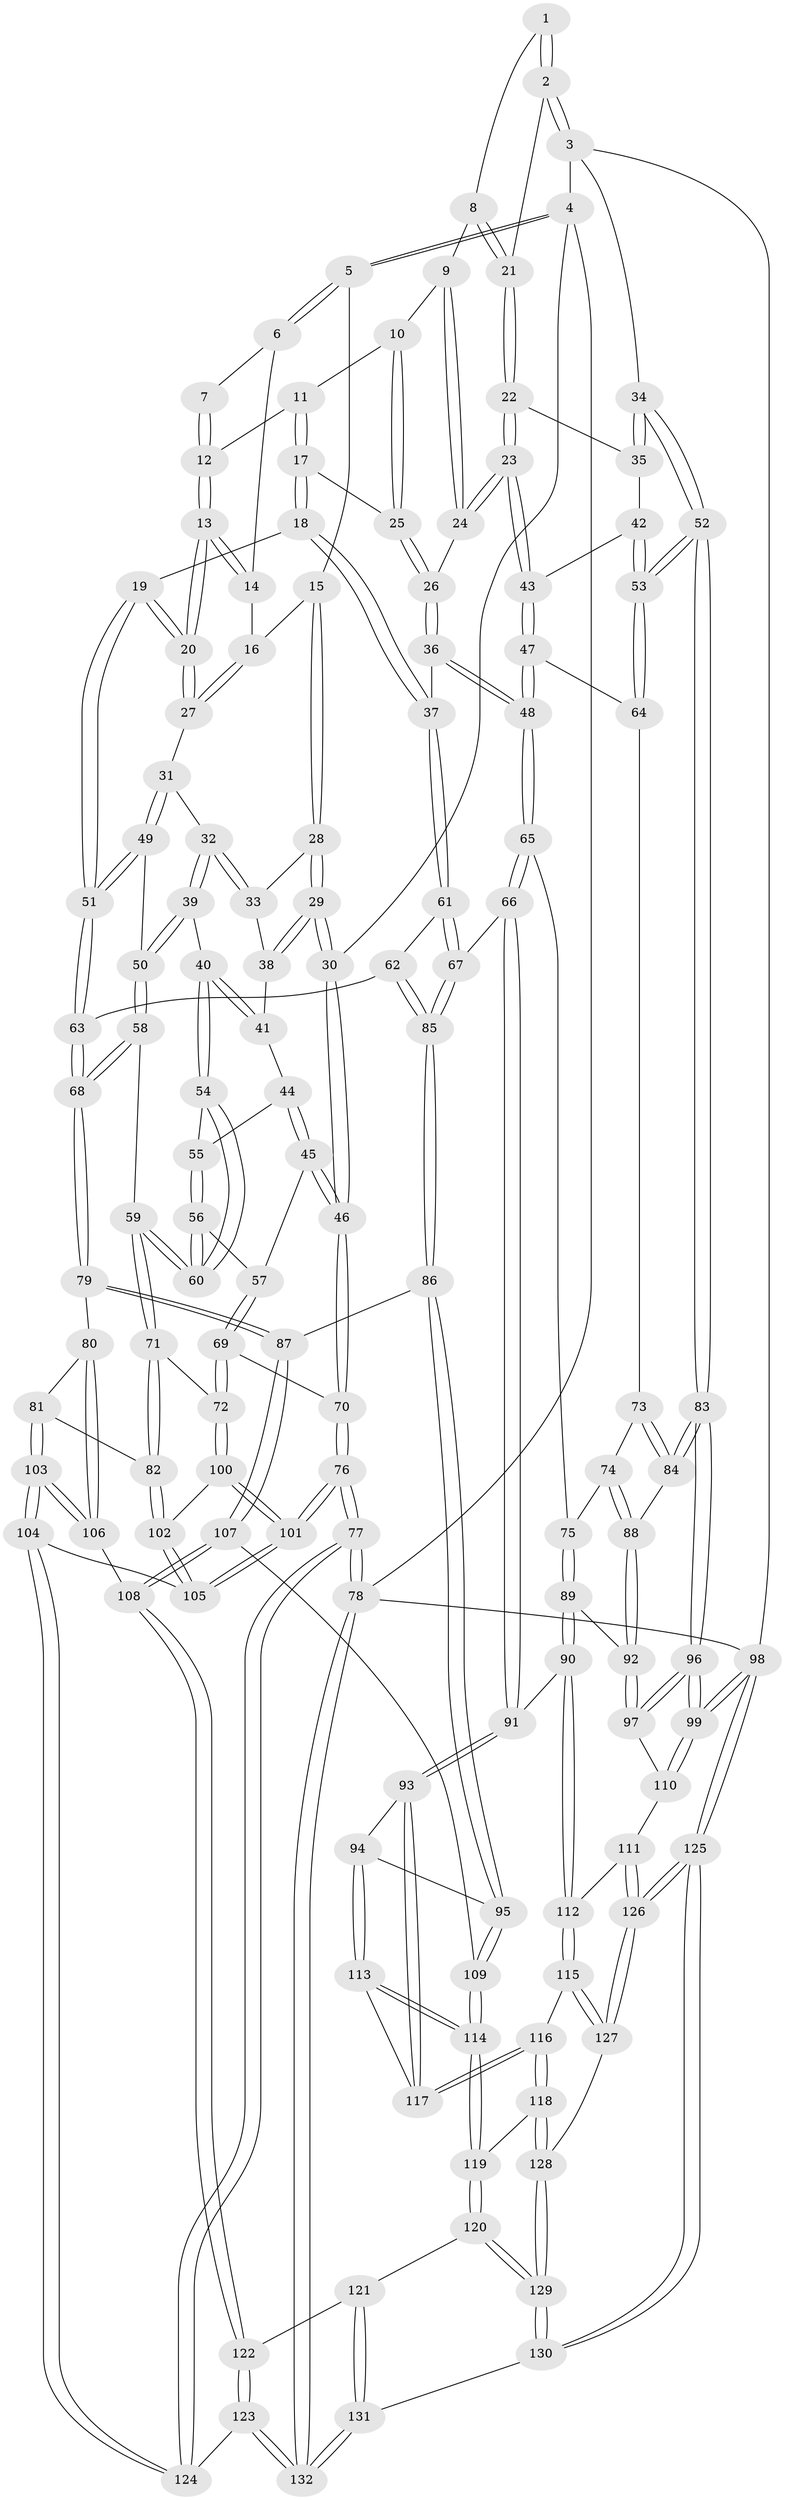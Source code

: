 // coarse degree distribution, {4: 0.325, 6: 0.1, 5: 0.425, 3: 0.15}
// Generated by graph-tools (version 1.1) at 2025/42/03/06/25 10:42:32]
// undirected, 132 vertices, 327 edges
graph export_dot {
graph [start="1"]
  node [color=gray90,style=filled];
  1 [pos="+0.7643605508744352+0"];
  2 [pos="+1+0"];
  3 [pos="+1+0"];
  4 [pos="+0+0"];
  5 [pos="+0+0"];
  6 [pos="+0.5880566905785328+0"];
  7 [pos="+0.5933105583751735+0"];
  8 [pos="+0.8191837513140567+0.07501745609079738"];
  9 [pos="+0.8008498343821371+0.08815693774095704"];
  10 [pos="+0.7452365850158599+0.11051046614368881"];
  11 [pos="+0.6870167024484513+0.08072359096811584"];
  12 [pos="+0.6732372920339846+0.06544062692775013"];
  13 [pos="+0.5768680469508729+0.18661626563105768"];
  14 [pos="+0.5244524000689681+0"];
  15 [pos="+0.4103279162524476+0.09287201206928924"];
  16 [pos="+0.4181554951337639+0.0905674380767084"];
  17 [pos="+0.6750963003130189+0.17485914128281085"];
  18 [pos="+0.6252113899926768+0.23597620049810658"];
  19 [pos="+0.5911989556396785+0.23192708032458922"];
  20 [pos="+0.5746644643413822+0.20501712453661572"];
  21 [pos="+0.9015716788975652+0.12430520563191552"];
  22 [pos="+0.9111847544967695+0.15380814203750734"];
  23 [pos="+0.8750097723731829+0.21057022812448625"];
  24 [pos="+0.7959145233242355+0.20288685925103128"];
  25 [pos="+0.7421381280769033+0.15328752755408845"];
  26 [pos="+0.7712086830197555+0.2072738344858589"];
  27 [pos="+0.4896841351416238+0.1825739485197601"];
  28 [pos="+0.37353050360525264+0.11508744063109143"];
  29 [pos="+0.013387286603754699+0"];
  30 [pos="+0+0"];
  31 [pos="+0.423861235825009+0.24098300963898664"];
  32 [pos="+0.3567808116251284+0.20493767455507272"];
  33 [pos="+0.361173588838123+0.147933518482629"];
  34 [pos="+1+0.19495533183556019"];
  35 [pos="+1+0.17400765785982247"];
  36 [pos="+0.7206437192585794+0.26753713314908156"];
  37 [pos="+0.6921820005195544+0.2719240605809262"];
  38 [pos="+0.2070548237938344+0.1678974426330062"];
  39 [pos="+0.29543506046688395+0.2615033947287792"];
  40 [pos="+0.2861649214554241+0.26123912082042106"];
  41 [pos="+0.21059175528365434+0.17442317650940672"];
  42 [pos="+0.9559158615688752+0.2681034609118652"];
  43 [pos="+0.8826264854710207+0.27911007043369135"];
  44 [pos="+0.17431330802392545+0.2834833742796067"];
  45 [pos="+0.10158489743781585+0.28381275612197665"];
  46 [pos="+0+0.03383870664700379"];
  47 [pos="+0.8676698700306704+0.3463989763404039"];
  48 [pos="+0.8506357925402149+0.357442518264131"];
  49 [pos="+0.4370748410275738+0.298536594395808"];
  50 [pos="+0.31950722342958443+0.2904440795270001"];
  51 [pos="+0.4995179049438278+0.387645531231459"];
  52 [pos="+1+0.3358948759550151"];
  53 [pos="+1+0.3431755013116405"];
  54 [pos="+0.2583345406880738+0.28852794185628156"];
  55 [pos="+0.18796405326587093+0.2906793503876435"];
  56 [pos="+0.18269982050397948+0.3859297121199327"];
  57 [pos="+0.14870723535642216+0.38784707153663595"];
  58 [pos="+0.3337242655955692+0.33685669239566873"];
  59 [pos="+0.23476287450378974+0.40124415232815336"];
  60 [pos="+0.2303894129591353+0.39658884171769243"];
  61 [pos="+0.6821891881522294+0.4046589635959587"];
  62 [pos="+0.5180602596619217+0.40887240237346145"];
  63 [pos="+0.4981501673160955+0.40451758050802966"];
  64 [pos="+0.9804522607549038+0.37858399102520784"];
  65 [pos="+0.7959290175662567+0.46262483960458345"];
  66 [pos="+0.7633786574297318+0.4708088945109501"];
  67 [pos="+0.7605552794239455+0.47037378379830874"];
  68 [pos="+0.44063529078155167+0.46675608801682783"];
  69 [pos="+0.07156316824376577+0.462245418184836"];
  70 [pos="+0+0.3569102243384288"];
  71 [pos="+0.28624267640489565+0.4895533912195934"];
  72 [pos="+0.11282337733261541+0.5373495880772189"];
  73 [pos="+0.9601584816856802+0.4451785368277525"];
  74 [pos="+0.8605274909491779+0.4953327846255942"];
  75 [pos="+0.8353952244220468+0.4945831871158924"];
  76 [pos="+0+0.8653874959212389"];
  77 [pos="+0+1"];
  78 [pos="+0+1"];
  79 [pos="+0.42314570752221303+0.5011403285118413"];
  80 [pos="+0.349689582652923+0.5139445773579436"];
  81 [pos="+0.3433062941464757+0.5138952661625884"];
  82 [pos="+0.3360862965846745+0.5132680764476413"];
  83 [pos="+1+0.5854785271276742"];
  84 [pos="+0.9825328517777433+0.5296324291352512"];
  85 [pos="+0.6578246618526916+0.5347951166457185"];
  86 [pos="+0.6197666091318961+0.6035287754030907"];
  87 [pos="+0.42345801139049677+0.5016686950667683"];
  88 [pos="+0.9805689032880902+0.5301187150516309"];
  89 [pos="+0.8728452012125334+0.6108799078974042"];
  90 [pos="+0.7740825598175518+0.6625115993600721"];
  91 [pos="+0.746620018713204+0.660190557758516"];
  92 [pos="+0.9000809768417618+0.6255005168598755"];
  93 [pos="+0.7410619999949807+0.6631772538195756"];
  94 [pos="+0.6538933560401798+0.6477209601788547"];
  95 [pos="+0.6248648971645083+0.6211791548710529"];
  96 [pos="+1+0.6225608446888584"];
  97 [pos="+0.9252476971546649+0.6604764301318605"];
  98 [pos="+1+1"];
  99 [pos="+1+0.8380579865223339"];
  100 [pos="+0.11097606264863011+0.5482622491139308"];
  101 [pos="+0+0.7963604069225121"];
  102 [pos="+0.20840325702271142+0.6553844818434517"];
  103 [pos="+0.25214279149654356+0.7684208370291276"];
  104 [pos="+0.2300353529889536+0.7822346895024954"];
  105 [pos="+0.2125120324728923+0.7733073921659729"];
  106 [pos="+0.3216703409554584+0.7331502622157078"];
  107 [pos="+0.4571222747849983+0.708153742593108"];
  108 [pos="+0.4502316560626207+0.7142787496293183"];
  109 [pos="+0.4979826173061684+0.7175849101051492"];
  110 [pos="+0.8996594303415011+0.7597362895186283"];
  111 [pos="+0.8897146116609607+0.7674536960641112"];
  112 [pos="+0.8767621910733007+0.7702175239841873"];
  113 [pos="+0.6272977152932439+0.7469459041146901"];
  114 [pos="+0.589971012122761+0.8009738041017912"];
  115 [pos="+0.8444758891985553+0.7959569968772929"];
  116 [pos="+0.746460201090451+0.8028214341968688"];
  117 [pos="+0.7327870726857444+0.7448799925054477"];
  118 [pos="+0.7055011711229866+0.8532014660202418"];
  119 [pos="+0.5947649365907999+0.8193397538821837"];
  120 [pos="+0.5555540874151281+0.874736043939923"];
  121 [pos="+0.5270064367975437+0.9068832855789023"];
  122 [pos="+0.4241649588333668+0.8722593047829803"];
  123 [pos="+0.3037884558847934+0.9200140405499007"];
  124 [pos="+0.2898961766033462+0.9018807647221705"];
  125 [pos="+1+1"];
  126 [pos="+1+1"];
  127 [pos="+0.8413132727184204+0.925998955743923"];
  128 [pos="+0.7245417027143276+0.9132493138620371"];
  129 [pos="+0.701063742278875+0.9648937893577405"];
  130 [pos="+0.6292362496347456+1"];
  131 [pos="+0.5774362533547742+1"];
  132 [pos="+0.2992310174870876+1"];
  1 -- 2;
  1 -- 2;
  1 -- 8;
  2 -- 3;
  2 -- 3;
  2 -- 21;
  3 -- 4;
  3 -- 34;
  3 -- 98;
  4 -- 5;
  4 -- 5;
  4 -- 30;
  4 -- 78;
  5 -- 6;
  5 -- 6;
  5 -- 15;
  6 -- 7;
  6 -- 14;
  7 -- 12;
  7 -- 12;
  8 -- 9;
  8 -- 21;
  8 -- 21;
  9 -- 10;
  9 -- 24;
  9 -- 24;
  10 -- 11;
  10 -- 25;
  10 -- 25;
  11 -- 12;
  11 -- 17;
  11 -- 17;
  12 -- 13;
  12 -- 13;
  13 -- 14;
  13 -- 14;
  13 -- 20;
  13 -- 20;
  14 -- 16;
  15 -- 16;
  15 -- 28;
  15 -- 28;
  16 -- 27;
  16 -- 27;
  17 -- 18;
  17 -- 18;
  17 -- 25;
  18 -- 19;
  18 -- 37;
  18 -- 37;
  19 -- 20;
  19 -- 20;
  19 -- 51;
  19 -- 51;
  20 -- 27;
  20 -- 27;
  21 -- 22;
  21 -- 22;
  22 -- 23;
  22 -- 23;
  22 -- 35;
  23 -- 24;
  23 -- 24;
  23 -- 43;
  23 -- 43;
  24 -- 26;
  25 -- 26;
  25 -- 26;
  26 -- 36;
  26 -- 36;
  27 -- 31;
  28 -- 29;
  28 -- 29;
  28 -- 33;
  29 -- 30;
  29 -- 30;
  29 -- 38;
  29 -- 38;
  30 -- 46;
  30 -- 46;
  31 -- 32;
  31 -- 49;
  31 -- 49;
  32 -- 33;
  32 -- 33;
  32 -- 39;
  32 -- 39;
  33 -- 38;
  34 -- 35;
  34 -- 35;
  34 -- 52;
  34 -- 52;
  35 -- 42;
  36 -- 37;
  36 -- 48;
  36 -- 48;
  37 -- 61;
  37 -- 61;
  38 -- 41;
  39 -- 40;
  39 -- 50;
  39 -- 50;
  40 -- 41;
  40 -- 41;
  40 -- 54;
  40 -- 54;
  41 -- 44;
  42 -- 43;
  42 -- 53;
  42 -- 53;
  43 -- 47;
  43 -- 47;
  44 -- 45;
  44 -- 45;
  44 -- 55;
  45 -- 46;
  45 -- 46;
  45 -- 57;
  46 -- 70;
  46 -- 70;
  47 -- 48;
  47 -- 48;
  47 -- 64;
  48 -- 65;
  48 -- 65;
  49 -- 50;
  49 -- 51;
  49 -- 51;
  50 -- 58;
  50 -- 58;
  51 -- 63;
  51 -- 63;
  52 -- 53;
  52 -- 53;
  52 -- 83;
  52 -- 83;
  53 -- 64;
  53 -- 64;
  54 -- 55;
  54 -- 60;
  54 -- 60;
  55 -- 56;
  55 -- 56;
  56 -- 57;
  56 -- 60;
  56 -- 60;
  57 -- 69;
  57 -- 69;
  58 -- 59;
  58 -- 68;
  58 -- 68;
  59 -- 60;
  59 -- 60;
  59 -- 71;
  59 -- 71;
  61 -- 62;
  61 -- 67;
  61 -- 67;
  62 -- 63;
  62 -- 85;
  62 -- 85;
  63 -- 68;
  63 -- 68;
  64 -- 73;
  65 -- 66;
  65 -- 66;
  65 -- 75;
  66 -- 67;
  66 -- 91;
  66 -- 91;
  67 -- 85;
  67 -- 85;
  68 -- 79;
  68 -- 79;
  69 -- 70;
  69 -- 72;
  69 -- 72;
  70 -- 76;
  70 -- 76;
  71 -- 72;
  71 -- 82;
  71 -- 82;
  72 -- 100;
  72 -- 100;
  73 -- 74;
  73 -- 84;
  73 -- 84;
  74 -- 75;
  74 -- 88;
  74 -- 88;
  75 -- 89;
  75 -- 89;
  76 -- 77;
  76 -- 77;
  76 -- 101;
  76 -- 101;
  77 -- 78;
  77 -- 78;
  77 -- 124;
  77 -- 124;
  78 -- 132;
  78 -- 132;
  78 -- 98;
  79 -- 80;
  79 -- 87;
  79 -- 87;
  80 -- 81;
  80 -- 106;
  80 -- 106;
  81 -- 82;
  81 -- 103;
  81 -- 103;
  82 -- 102;
  82 -- 102;
  83 -- 84;
  83 -- 84;
  83 -- 96;
  83 -- 96;
  84 -- 88;
  85 -- 86;
  85 -- 86;
  86 -- 87;
  86 -- 95;
  86 -- 95;
  87 -- 107;
  87 -- 107;
  88 -- 92;
  88 -- 92;
  89 -- 90;
  89 -- 90;
  89 -- 92;
  90 -- 91;
  90 -- 112;
  90 -- 112;
  91 -- 93;
  91 -- 93;
  92 -- 97;
  92 -- 97;
  93 -- 94;
  93 -- 117;
  93 -- 117;
  94 -- 95;
  94 -- 113;
  94 -- 113;
  95 -- 109;
  95 -- 109;
  96 -- 97;
  96 -- 97;
  96 -- 99;
  96 -- 99;
  97 -- 110;
  98 -- 99;
  98 -- 99;
  98 -- 125;
  98 -- 125;
  99 -- 110;
  99 -- 110;
  100 -- 101;
  100 -- 101;
  100 -- 102;
  101 -- 105;
  101 -- 105;
  102 -- 105;
  102 -- 105;
  103 -- 104;
  103 -- 104;
  103 -- 106;
  103 -- 106;
  104 -- 105;
  104 -- 124;
  104 -- 124;
  106 -- 108;
  107 -- 108;
  107 -- 108;
  107 -- 109;
  108 -- 122;
  108 -- 122;
  109 -- 114;
  109 -- 114;
  110 -- 111;
  111 -- 112;
  111 -- 126;
  111 -- 126;
  112 -- 115;
  112 -- 115;
  113 -- 114;
  113 -- 114;
  113 -- 117;
  114 -- 119;
  114 -- 119;
  115 -- 116;
  115 -- 127;
  115 -- 127;
  116 -- 117;
  116 -- 117;
  116 -- 118;
  116 -- 118;
  118 -- 119;
  118 -- 128;
  118 -- 128;
  119 -- 120;
  119 -- 120;
  120 -- 121;
  120 -- 129;
  120 -- 129;
  121 -- 122;
  121 -- 131;
  121 -- 131;
  122 -- 123;
  122 -- 123;
  123 -- 124;
  123 -- 132;
  123 -- 132;
  125 -- 126;
  125 -- 126;
  125 -- 130;
  125 -- 130;
  126 -- 127;
  126 -- 127;
  127 -- 128;
  128 -- 129;
  128 -- 129;
  129 -- 130;
  129 -- 130;
  130 -- 131;
  131 -- 132;
  131 -- 132;
}
